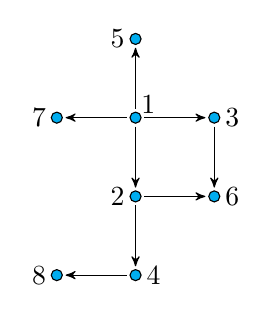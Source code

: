    \begin{tikzpicture}
   \tikzstyle{every node}=[draw,shape=circle,fill=cyan,
   minimum size=4pt, inner sep=0pt];
   \tikzstyle{rel}=[>=stealth',->,shorten <=1pt,shorten >=1pt];
   \draw 
   node (1) [label={45:1}] {}
   node (2) [label={left:2},below of=1] {}
   node (3) [label={right:3},right of=1] {}
   node (4) [label={right:4},below of=2] {}
   node (5) [label={left:5},above of=1] {}
   node (6) [label={right:6},below of=3] {}
   node (7) [label={left:7},left of=1] {}
   node (8) [label={left:8},left of=4] {}
   ;
   \path[rel]
   (1) edge (2)
   (1) edge (3)
   (1) edge (5)
   (1) edge (7)
   (2) edge (4)
   (2) edge (6)
   (3) edge (6)
   (4) edge (8)
   ;
   \end{tikzpicture}

